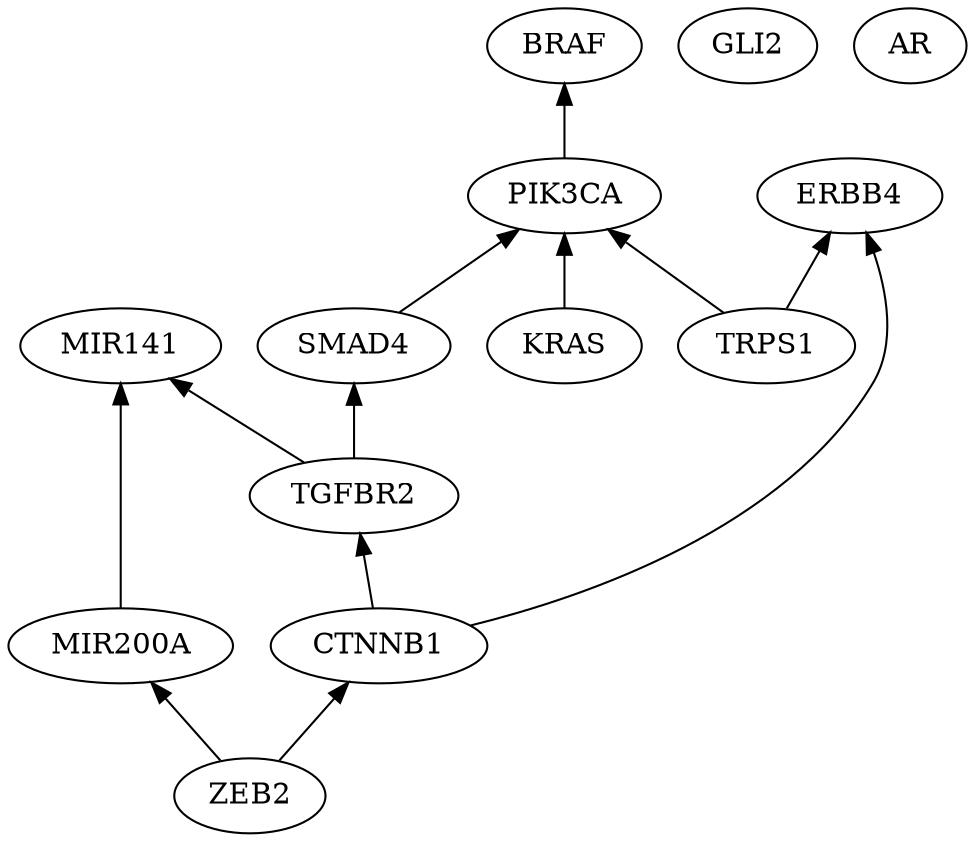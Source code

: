 digraph G {
 "MIR141" ;
 "MIR200A" ;
 "BRAF" ;
 "PIK3CA" ;
 "KRAS" ;
 "SMAD4" ;
 "TGFBR2" ;
 "ERBB4" ;
 "CTNNB1" ;
 "ZEB2" ;
 "GLI2" ;
 "TRPS1" ;
 "AR" ;
 edge [dir=back] "MIR141" -> "MIR200A" ;
 edge [dir=back] "BRAF" -> "PIK3CA" ;
 edge [dir=back] "PIK3CA" -> "KRAS" ;
 edge [dir=back] "PIK3CA" -> "SMAD4" ;
 edge [dir=back] "MIR141" -> "TGFBR2" ;
 edge [dir=back] "SMAD4" -> "TGFBR2" ;
 edge [dir=back] "TGFBR2" -> "CTNNB1" ;
 edge [dir=back] "ERBB4" -> "CTNNB1" ;
 edge [dir=back] "MIR200A" -> "ZEB2" ;
 edge [dir=back] "CTNNB1" -> "ZEB2" ;
 edge [dir=back] "PIK3CA" -> "TRPS1" ;
 edge [dir=back] "ERBB4" -> "TRPS1" ;
}
